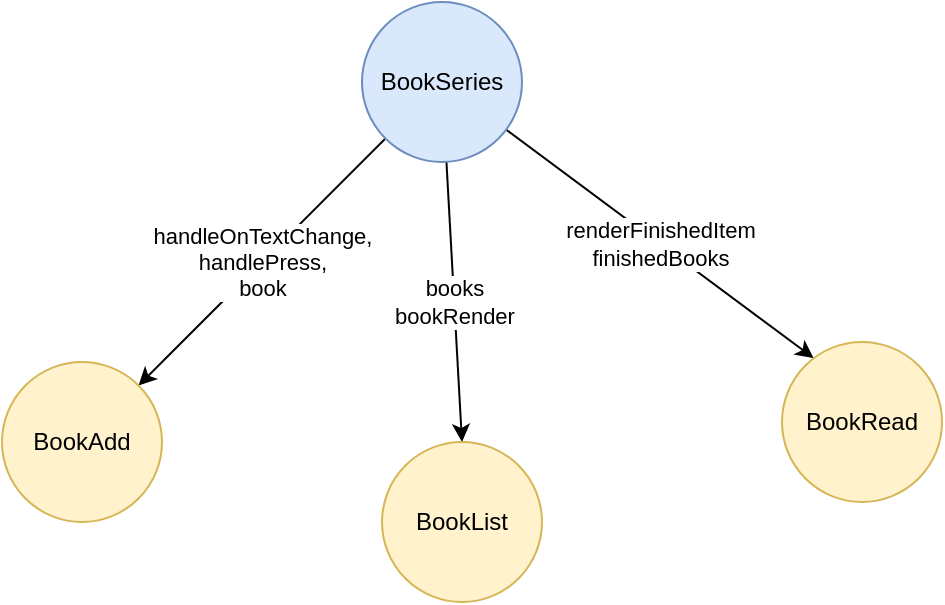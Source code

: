 <mxfile version="20.7.4" type="device"><diagram id="jFvQl0J82i4U4mJN3piv" name="BookSeries"><mxGraphModel dx="714" dy="418" grid="1" gridSize="10" guides="1" tooltips="1" connect="1" arrows="1" fold="1" page="1" pageScale="1" pageWidth="827" pageHeight="1169" math="0" shadow="0"><root><mxCell id="0"/><mxCell id="1" parent="0"/><mxCell id="wVb7Tvj0ZbZ70jexvNOQ-3" value="handleOnTextChange,&lt;br&gt;&lt;div&gt;handlePress,&lt;br&gt;&lt;/div&gt;&lt;div&gt;book&lt;/div&gt;" style="rounded=0;orthogonalLoop=1;jettySize=auto;html=1;entryX=1;entryY=0;entryDx=0;entryDy=0;" edge="1" parent="1" source="wVb7Tvj0ZbZ70jexvNOQ-1" target="wVb7Tvj0ZbZ70jexvNOQ-2"><mxGeometry relative="1" as="geometry"/></mxCell><mxCell id="wVb7Tvj0ZbZ70jexvNOQ-5" value="books&lt;br&gt;bookRender" style="edgeStyle=none;rounded=0;orthogonalLoop=1;jettySize=auto;html=1;entryX=0.5;entryY=0;entryDx=0;entryDy=0;" edge="1" parent="1" source="wVb7Tvj0ZbZ70jexvNOQ-1" target="wVb7Tvj0ZbZ70jexvNOQ-4"><mxGeometry relative="1" as="geometry"/></mxCell><mxCell id="wVb7Tvj0ZbZ70jexvNOQ-7" value="renderFinishedItem&#10;finishedBooks" style="edgeStyle=none;rounded=0;orthogonalLoop=1;jettySize=auto;html=1;entryX=0.198;entryY=0.101;entryDx=0;entryDy=0;entryPerimeter=0;" edge="1" parent="1" source="wVb7Tvj0ZbZ70jexvNOQ-1" target="wVb7Tvj0ZbZ70jexvNOQ-6"><mxGeometry relative="1" as="geometry"/></mxCell><mxCell id="wVb7Tvj0ZbZ70jexvNOQ-1" value="BookSeries" style="ellipse;whiteSpace=wrap;html=1;aspect=fixed;fillColor=#dae8fc;strokeColor=#6c8ebf;" vertex="1" parent="1"><mxGeometry x="340" y="140" width="80" height="80" as="geometry"/></mxCell><mxCell id="wVb7Tvj0ZbZ70jexvNOQ-2" value="BookAdd" style="ellipse;whiteSpace=wrap;html=1;aspect=fixed;fillColor=#fff2cc;strokeColor=#d6b656;" vertex="1" parent="1"><mxGeometry x="160" y="320" width="80" height="80" as="geometry"/></mxCell><mxCell id="wVb7Tvj0ZbZ70jexvNOQ-4" value="BookList" style="ellipse;whiteSpace=wrap;html=1;aspect=fixed;fillColor=#fff2cc;strokeColor=#d6b656;" vertex="1" parent="1"><mxGeometry x="350" y="360" width="80" height="80" as="geometry"/></mxCell><mxCell id="wVb7Tvj0ZbZ70jexvNOQ-6" value="BookRead" style="ellipse;whiteSpace=wrap;html=1;aspect=fixed;fillColor=#fff2cc;strokeColor=#d6b656;" vertex="1" parent="1"><mxGeometry x="550" y="310" width="80" height="80" as="geometry"/></mxCell></root></mxGraphModel></diagram></mxfile>